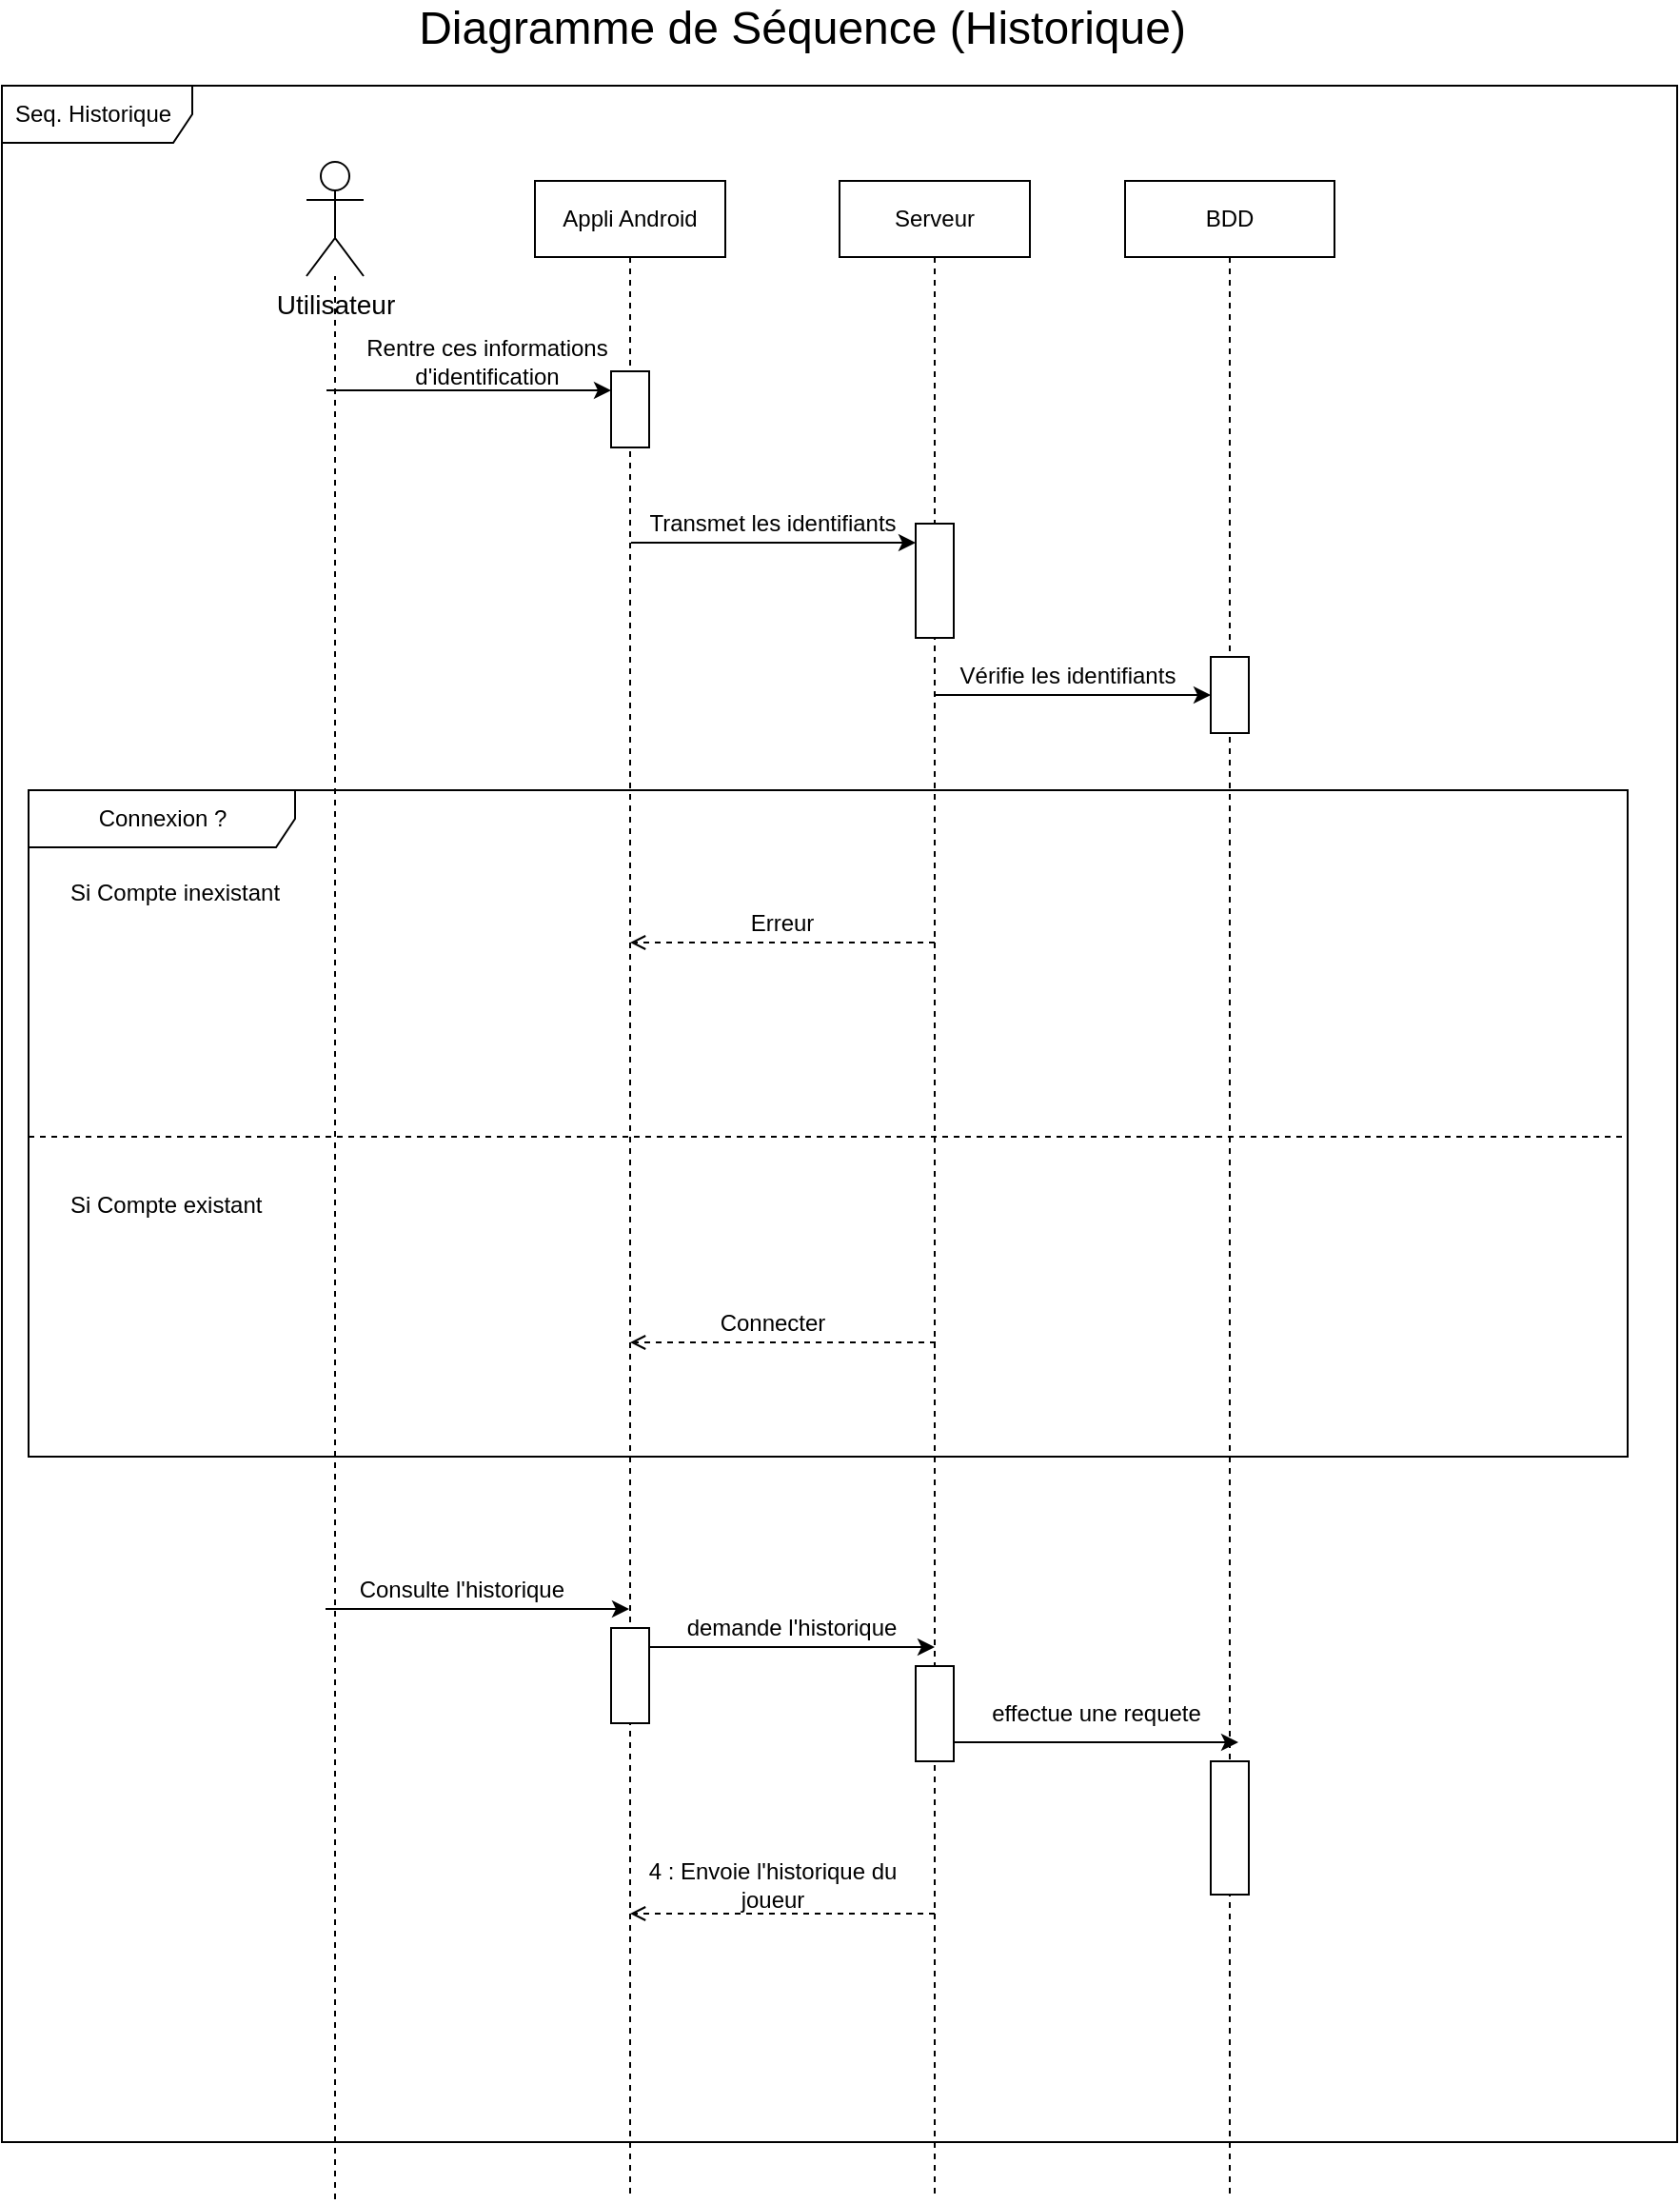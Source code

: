 <mxfile version="16.5.1" type="device"><diagram id="XPQxdxaYXdD7KTEu_c_E" name="Page-1"><mxGraphModel dx="1865" dy="641" grid="1" gridSize="10" guides="1" tooltips="1" connect="1" arrows="1" fold="1" page="1" pageScale="1" pageWidth="827" pageHeight="1169" math="0" shadow="0"><root><mxCell id="0"/><mxCell id="1" parent="0"/><mxCell id="xaR4I5Qfjbyw3YZblDkU-1" value="Seq. Historique" style="shape=umlFrame;whiteSpace=wrap;html=1;width=100;height=30;boundedLbl=1;verticalAlign=middle;align=left;spacingLeft=5;" parent="1" vertex="1"><mxGeometry x="-690" y="90" width="880" height="1080" as="geometry"/></mxCell><mxCell id="xaR4I5Qfjbyw3YZblDkU-4" value="Appli Android" style="shape=umlLifeline;perimeter=lifelinePerimeter;whiteSpace=wrap;html=1;container=1;collapsible=0;recursiveResize=0;outlineConnect=0;" parent="1" vertex="1"><mxGeometry x="-410" y="140" width="100" height="1060" as="geometry"/></mxCell><mxCell id="xaR4I5Qfjbyw3YZblDkU-9" value="" style="rounded=0;whiteSpace=wrap;html=1;fontSize=14;" parent="xaR4I5Qfjbyw3YZblDkU-4" vertex="1"><mxGeometry x="40" y="760" width="20" height="50" as="geometry"/></mxCell><mxCell id="ZXqarL0wjw8nKbTsI6l_-5" value="" style="rounded=0;whiteSpace=wrap;html=1;" parent="xaR4I5Qfjbyw3YZblDkU-4" vertex="1"><mxGeometry x="40" y="100" width="20" height="40" as="geometry"/></mxCell><mxCell id="ZXqarL0wjw8nKbTsI6l_-29" value="" style="html=1;verticalAlign=bottom;labelBackgroundColor=none;endArrow=open;endFill=0;dashed=1;rounded=0;" parent="xaR4I5Qfjbyw3YZblDkU-4" edge="1"><mxGeometry width="160" relative="1" as="geometry"><mxPoint x="210.5" y="610" as="sourcePoint"/><mxPoint x="50" y="610" as="targetPoint"/><Array as="points"><mxPoint x="130.5" y="610"/></Array></mxGeometry></mxCell><mxCell id="xaR4I5Qfjbyw3YZblDkU-6" value="Serveur" style="shape=umlLifeline;perimeter=lifelinePerimeter;whiteSpace=wrap;html=1;container=1;collapsible=0;recursiveResize=0;outlineConnect=0;" parent="1" vertex="1"><mxGeometry x="-250" y="140" width="100" height="1060" as="geometry"/></mxCell><mxCell id="xaR4I5Qfjbyw3YZblDkU-10" value="" style="rounded=0;whiteSpace=wrap;html=1;fontSize=14;" parent="xaR4I5Qfjbyw3YZblDkU-6" vertex="1"><mxGeometry x="40" y="780" width="20" height="50" as="geometry"/></mxCell><mxCell id="ZXqarL0wjw8nKbTsI6l_-10" value="" style="rounded=0;whiteSpace=wrap;html=1;" parent="xaR4I5Qfjbyw3YZblDkU-6" vertex="1"><mxGeometry x="40" y="180" width="20" height="60" as="geometry"/></mxCell><mxCell id="xaR4I5Qfjbyw3YZblDkU-7" value="BDD" style="shape=umlLifeline;perimeter=lifelinePerimeter;whiteSpace=wrap;html=1;container=1;collapsible=0;recursiveResize=0;outlineConnect=0;" parent="1" vertex="1"><mxGeometry x="-100" y="140" width="110" height="1060" as="geometry"/></mxCell><mxCell id="xaR4I5Qfjbyw3YZblDkU-12" value="" style="rounded=0;whiteSpace=wrap;html=1;fontSize=14;" parent="xaR4I5Qfjbyw3YZblDkU-7" vertex="1"><mxGeometry x="45" y="830" width="20" height="70" as="geometry"/></mxCell><mxCell id="ZXqarL0wjw8nKbTsI6l_-14" value="" style="rounded=0;whiteSpace=wrap;html=1;" parent="xaR4I5Qfjbyw3YZblDkU-7" vertex="1"><mxGeometry x="45" y="250" width="20" height="40" as="geometry"/></mxCell><mxCell id="xaR4I5Qfjbyw3YZblDkU-8" value="&lt;font style=&quot;font-size: 24px&quot;&gt;Diagramme de Séquence (Historique)&lt;/font&gt;" style="text;html=1;resizable=0;autosize=1;align=center;verticalAlign=middle;points=[];fillColor=none;strokeColor=none;rounded=0;" parent="1" vertex="1"><mxGeometry x="-480" y="50" width="420" height="20" as="geometry"/></mxCell><mxCell id="xaR4I5Qfjbyw3YZblDkU-3" value="&lt;span style=&quot;font-size: 14px&quot;&gt;Utilisateur&lt;/span&gt;" style="shape=umlActor;verticalLabelPosition=bottom;verticalAlign=top;html=1;" parent="1" vertex="1"><mxGeometry x="-530" y="130" width="30" height="60" as="geometry"/></mxCell><mxCell id="Lc1zqaqdC_trvTHzKN6Z-6" value="" style="endArrow=none;dashed=1;html=1;rounded=0;startArrow=none;" parent="1" target="xaR4I5Qfjbyw3YZblDkU-3" edge="1"><mxGeometry width="50" height="50" relative="1" as="geometry"><mxPoint x="-515" y="1200" as="sourcePoint"/><mxPoint x="-460" y="410" as="targetPoint"/></mxGeometry></mxCell><mxCell id="Lc1zqaqdC_trvTHzKN6Z-10" value="" style="endArrow=classic;html=1;rounded=0;" parent="1" edge="1"><mxGeometry width="50" height="50" relative="1" as="geometry"><mxPoint x="-520" y="890" as="sourcePoint"/><mxPoint x="-360.5" y="890" as="targetPoint"/><Array as="points"><mxPoint x="-470" y="890"/></Array></mxGeometry></mxCell><mxCell id="Lc1zqaqdC_trvTHzKN6Z-13" value="&amp;nbsp;Consulte l'historique" style="text;html=1;strokeColor=none;fillColor=none;align=center;verticalAlign=middle;whiteSpace=wrap;rounded=0;" parent="1" vertex="1"><mxGeometry x="-520" y="870" width="140" height="20" as="geometry"/></mxCell><mxCell id="Lc1zqaqdC_trvTHzKN6Z-14" value="" style="endArrow=classic;html=1;rounded=0;" parent="1" edge="1"><mxGeometry width="50" height="50" relative="1" as="geometry"><mxPoint x="-349.5" y="910" as="sourcePoint"/><mxPoint x="-200" y="910" as="targetPoint"/></mxGeometry></mxCell><mxCell id="Lc1zqaqdC_trvTHzKN6Z-21" value="demande l'historique" style="text;html=1;strokeColor=none;fillColor=none;align=center;verticalAlign=middle;whiteSpace=wrap;rounded=0;" parent="1" vertex="1"><mxGeometry x="-350" y="890" width="150" height="20" as="geometry"/></mxCell><mxCell id="Lc1zqaqdC_trvTHzKN6Z-25" value="effectue une requete" style="text;html=1;strokeColor=none;fillColor=none;align=center;verticalAlign=middle;whiteSpace=wrap;rounded=0;" parent="1" vertex="1"><mxGeometry x="-190" y="930" width="150" height="30" as="geometry"/></mxCell><mxCell id="Lc1zqaqdC_trvTHzKN6Z-30" value="4 : Envoie l'historique du joueur" style="text;html=1;strokeColor=none;fillColor=none;align=center;verticalAlign=middle;whiteSpace=wrap;rounded=0;fontFamily=Helvetica;fontSize=12;fontColor=default;" parent="1" vertex="1"><mxGeometry x="-360" y="1020" width="150" height="30" as="geometry"/></mxCell><mxCell id="Lc1zqaqdC_trvTHzKN6Z-19" value="" style="endArrow=classic;html=1;rounded=0;" parent="1" edge="1"><mxGeometry width="50" height="50" relative="1" as="geometry"><mxPoint x="-190" y="960" as="sourcePoint"/><mxPoint x="-40.5" y="960" as="targetPoint"/></mxGeometry></mxCell><mxCell id="ZXqarL0wjw8nKbTsI6l_-7" value="" style="endArrow=classic;html=1;rounded=0;" parent="1" edge="1"><mxGeometry width="50" height="50" relative="1" as="geometry"><mxPoint x="-519.5" y="250" as="sourcePoint"/><mxPoint x="-370" y="250" as="targetPoint"/></mxGeometry></mxCell><mxCell id="ZXqarL0wjw8nKbTsI6l_-8" value="Rentre ces informations d'identification" style="text;html=1;strokeColor=none;fillColor=none;align=center;verticalAlign=middle;whiteSpace=wrap;rounded=0;" parent="1" vertex="1"><mxGeometry x="-510" y="220" width="150" height="30" as="geometry"/></mxCell><mxCell id="ZXqarL0wjw8nKbTsI6l_-9" value="" style="endArrow=classic;html=1;rounded=0;" parent="1" edge="1"><mxGeometry width="50" height="50" relative="1" as="geometry"><mxPoint x="-359.5" y="330" as="sourcePoint"/><mxPoint x="-210" y="330" as="targetPoint"/></mxGeometry></mxCell><mxCell id="ZXqarL0wjw8nKbTsI6l_-11" value="Transmet les identifiants" style="text;html=1;strokeColor=none;fillColor=none;align=center;verticalAlign=middle;whiteSpace=wrap;rounded=0;" parent="1" vertex="1"><mxGeometry x="-360" y="310" width="150" height="20" as="geometry"/></mxCell><mxCell id="ZXqarL0wjw8nKbTsI6l_-12" value="" style="endArrow=classic;html=1;rounded=0;entryX=0;entryY=0.5;entryDx=0;entryDy=0;" parent="1" source="xaR4I5Qfjbyw3YZblDkU-6" target="ZXqarL0wjw8nKbTsI6l_-14" edge="1"><mxGeometry width="50" height="50" relative="1" as="geometry"><mxPoint x="-199.5" y="430" as="sourcePoint"/><mxPoint x="-50" y="430" as="targetPoint"/><Array as="points"><mxPoint x="-130" y="410"/></Array></mxGeometry></mxCell><mxCell id="ZXqarL0wjw8nKbTsI6l_-13" value="Vérifie les identifiants" style="text;html=1;strokeColor=none;fillColor=none;align=center;verticalAlign=middle;whiteSpace=wrap;rounded=0;" parent="1" vertex="1"><mxGeometry x="-200" y="390" width="140" height="20" as="geometry"/></mxCell><mxCell id="ZXqarL0wjw8nKbTsI6l_-26" value="" style="html=1;verticalAlign=bottom;labelBackgroundColor=none;endArrow=open;endFill=0;dashed=1;rounded=0;" parent="1" edge="1"><mxGeometry width="160" relative="1" as="geometry"><mxPoint x="-200" y="1050" as="sourcePoint"/><mxPoint x="-360" y="1050" as="targetPoint"/></mxGeometry></mxCell><mxCell id="ZXqarL0wjw8nKbTsI6l_-25" value="" style="html=1;verticalAlign=bottom;labelBackgroundColor=none;endArrow=open;endFill=0;dashed=1;rounded=0;" parent="1" target="xaR4I5Qfjbyw3YZblDkU-4" edge="1"><mxGeometry width="160" relative="1" as="geometry"><mxPoint x="-200" y="540" as="sourcePoint"/><mxPoint x="-180" y="540" as="targetPoint"/><Array as="points"><mxPoint x="-280" y="540"/></Array></mxGeometry></mxCell><mxCell id="ZXqarL0wjw8nKbTsI6l_-28" value="Erreur" style="text;html=1;strokeColor=none;fillColor=none;align=center;verticalAlign=middle;whiteSpace=wrap;rounded=0;" parent="1" vertex="1"><mxGeometry x="-310" y="520" width="60" height="20" as="geometry"/></mxCell><mxCell id="ZXqarL0wjw8nKbTsI6l_-30" value="Connecter" style="text;html=1;strokeColor=none;fillColor=none;align=center;verticalAlign=middle;whiteSpace=wrap;rounded=0;" parent="1" vertex="1"><mxGeometry x="-315" y="730" width="60" height="20" as="geometry"/></mxCell><mxCell id="ZXqarL0wjw8nKbTsI6l_-1" value="Connexion ?" style="shape=umlFrame;tabWidth=110;tabHeight=30;tabPosition=left;html=1;boundedLbl=1;labelInHeader=1;width=140;height=30;" parent="1" vertex="1"><mxGeometry x="-676" y="460" width="840" height="350" as="geometry"/></mxCell><mxCell id="ZXqarL0wjw8nKbTsI6l_-2" value="Si Compte inexistant " style="text" parent="ZXqarL0wjw8nKbTsI6l_-1" vertex="1"><mxGeometry width="120" height="20" relative="1" as="geometry"><mxPoint x="20" y="40" as="offset"/></mxGeometry></mxCell><mxCell id="ZXqarL0wjw8nKbTsI6l_-3" value="Si Compte existant" style="line;strokeWidth=1;dashed=1;labelPosition=center;verticalLabelPosition=bottom;align=left;verticalAlign=top;spacingLeft=20;spacingTop=15;" parent="ZXqarL0wjw8nKbTsI6l_-1" vertex="1"><mxGeometry y="175" width="840.0" height="14.0" as="geometry"/></mxCell></root></mxGraphModel></diagram></mxfile>